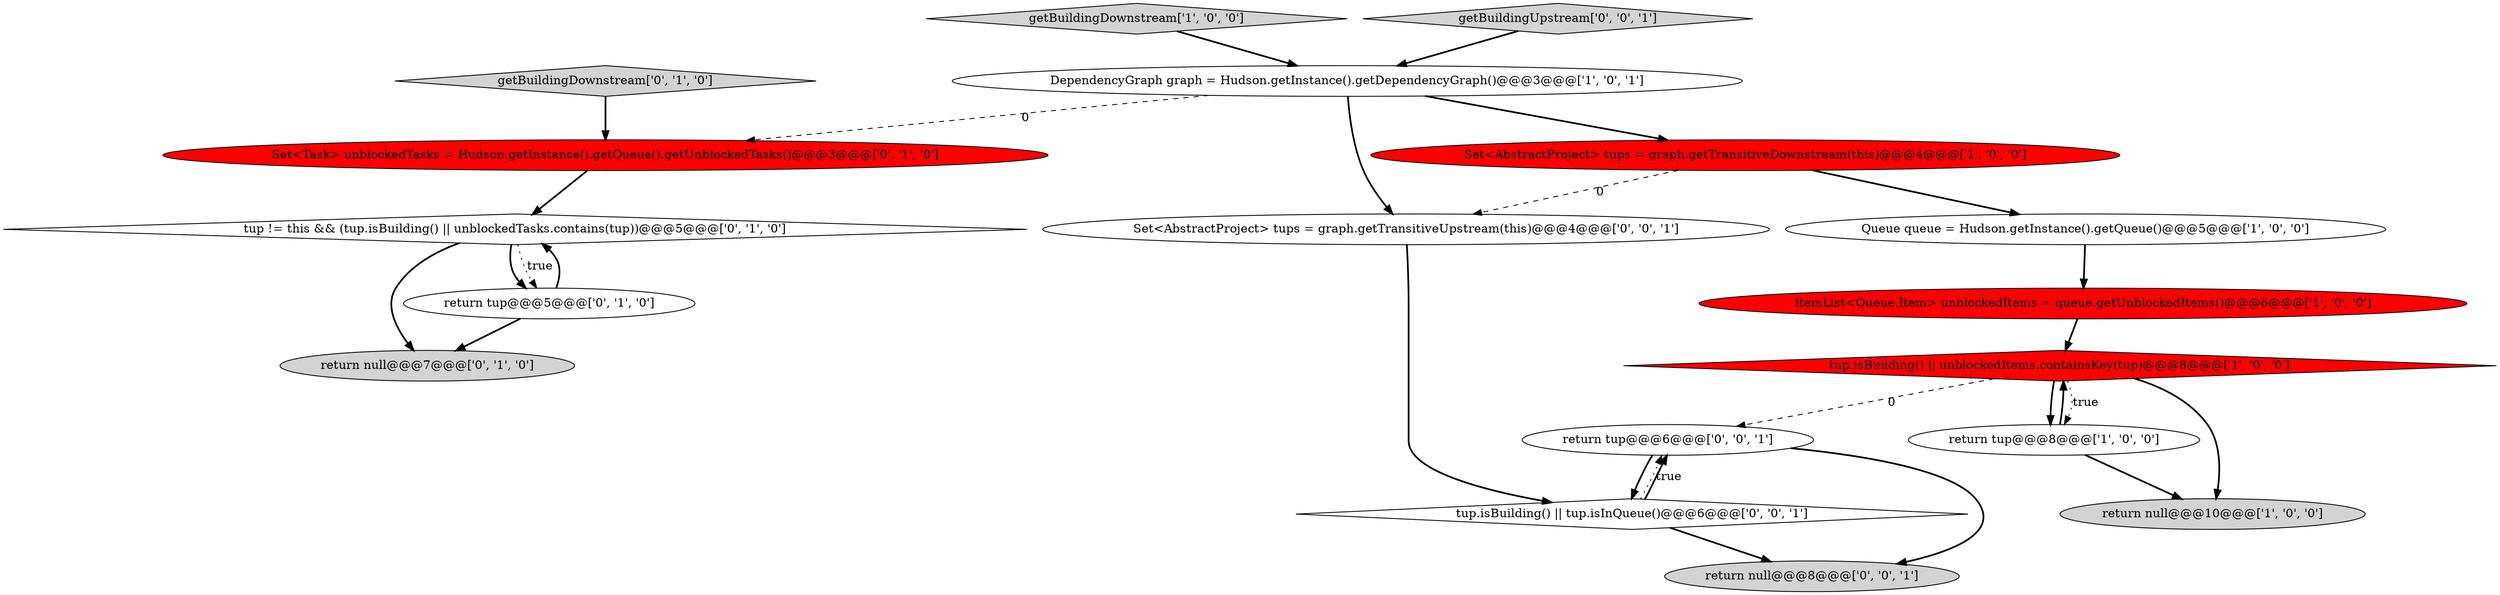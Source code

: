 digraph {
1 [style = filled, label = "return null@@@10@@@['1', '0', '0']", fillcolor = lightgray, shape = ellipse image = "AAA0AAABBB1BBB"];
14 [style = filled, label = "return null@@@8@@@['0', '0', '1']", fillcolor = lightgray, shape = ellipse image = "AAA0AAABBB3BBB"];
6 [style = filled, label = "Queue queue = Hudson.getInstance().getQueue()@@@5@@@['1', '0', '0']", fillcolor = white, shape = ellipse image = "AAA0AAABBB1BBB"];
10 [style = filled, label = "getBuildingDownstream['0', '1', '0']", fillcolor = lightgray, shape = diamond image = "AAA0AAABBB2BBB"];
13 [style = filled, label = "Set<AbstractProject> tups = graph.getTransitiveUpstream(this)@@@4@@@['0', '0', '1']", fillcolor = white, shape = ellipse image = "AAA0AAABBB3BBB"];
3 [style = filled, label = "Set<AbstractProject> tups = graph.getTransitiveDownstream(this)@@@4@@@['1', '0', '0']", fillcolor = red, shape = ellipse image = "AAA1AAABBB1BBB"];
5 [style = filled, label = "DependencyGraph graph = Hudson.getInstance().getDependencyGraph()@@@3@@@['1', '0', '1']", fillcolor = white, shape = ellipse image = "AAA0AAABBB1BBB"];
12 [style = filled, label = "tup != this && (tup.isBuilding() || unblockedTasks.contains(tup))@@@5@@@['0', '1', '0']", fillcolor = white, shape = diamond image = "AAA0AAABBB2BBB"];
8 [style = filled, label = "Set<Task> unblockedTasks = Hudson.getInstance().getQueue().getUnblockedTasks()@@@3@@@['0', '1', '0']", fillcolor = red, shape = ellipse image = "AAA1AAABBB2BBB"];
11 [style = filled, label = "return tup@@@5@@@['0', '1', '0']", fillcolor = white, shape = ellipse image = "AAA0AAABBB2BBB"];
2 [style = filled, label = "ItemList<Queue.Item> unblockedItems = queue.getUnblockedItems()@@@6@@@['1', '0', '0']", fillcolor = red, shape = ellipse image = "AAA1AAABBB1BBB"];
4 [style = filled, label = "tup.isBuilding() || unblockedItems.containsKey(tup)@@@8@@@['1', '0', '0']", fillcolor = red, shape = diamond image = "AAA1AAABBB1BBB"];
9 [style = filled, label = "return null@@@7@@@['0', '1', '0']", fillcolor = lightgray, shape = ellipse image = "AAA0AAABBB2BBB"];
0 [style = filled, label = "return tup@@@8@@@['1', '0', '0']", fillcolor = white, shape = ellipse image = "AAA0AAABBB1BBB"];
7 [style = filled, label = "getBuildingDownstream['1', '0', '0']", fillcolor = lightgray, shape = diamond image = "AAA0AAABBB1BBB"];
16 [style = filled, label = "getBuildingUpstream['0', '0', '1']", fillcolor = lightgray, shape = diamond image = "AAA0AAABBB3BBB"];
17 [style = filled, label = "return tup@@@6@@@['0', '0', '1']", fillcolor = white, shape = ellipse image = "AAA0AAABBB3BBB"];
15 [style = filled, label = "tup.isBuilding() || tup.isInQueue()@@@6@@@['0', '0', '1']", fillcolor = white, shape = diamond image = "AAA0AAABBB3BBB"];
5->3 [style = bold, label=""];
15->14 [style = bold, label=""];
4->17 [style = dashed, label="0"];
4->0 [style = dotted, label="true"];
12->11 [style = bold, label=""];
3->6 [style = bold, label=""];
11->12 [style = bold, label=""];
12->9 [style = bold, label=""];
11->9 [style = bold, label=""];
2->4 [style = bold, label=""];
3->13 [style = dashed, label="0"];
4->0 [style = bold, label=""];
6->2 [style = bold, label=""];
12->11 [style = dotted, label="true"];
15->17 [style = dotted, label="true"];
15->17 [style = bold, label=""];
7->5 [style = bold, label=""];
10->8 [style = bold, label=""];
0->4 [style = bold, label=""];
17->14 [style = bold, label=""];
0->1 [style = bold, label=""];
5->13 [style = bold, label=""];
17->15 [style = bold, label=""];
16->5 [style = bold, label=""];
5->8 [style = dashed, label="0"];
4->1 [style = bold, label=""];
13->15 [style = bold, label=""];
8->12 [style = bold, label=""];
}
